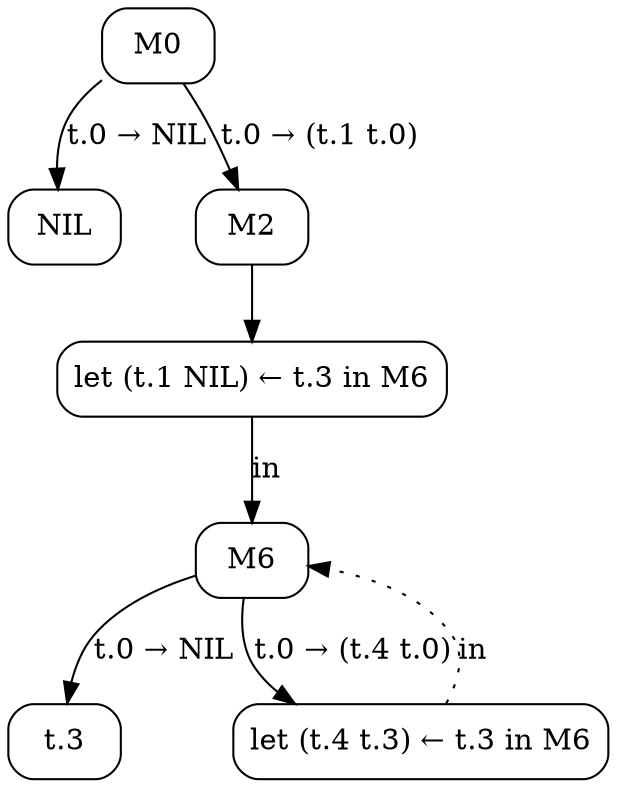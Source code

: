 digraph {
  node [shape=box, style=rounded];

  M0;
  M1 [label="NIL"];
  M0 -> M1 [label="t.0 → NIL"];
  M2;
  M0 -> M2 [label="t.0 → (t.1 t.0)"];
  M5 [label="let (t.1 NIL) ← t.3 in M6"];
  M2 -> M5;
  M6;
  M5 -> M6 [label="in"];
  M7 [label="t.3"];
  M6 -> M7 [label="t.0 → NIL"];
  M8 [label="let (t.4 t.3) ← t.3 in M6"];
  M6 -> M8 [label="t.0 → (t.4 t.0)"];
  M8 -> M6 [label="in", style=dotted];
}
